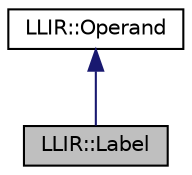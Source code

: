 digraph "LLIR::Label"
{
 // LATEX_PDF_SIZE
  edge [fontname="Helvetica",fontsize="10",labelfontname="Helvetica",labelfontsize="10"];
  node [fontname="Helvetica",fontsize="10",shape=record];
  Node1 [label="LLIR::Label",height=0.2,width=0.4,color="black", fillcolor="grey75", style="filled", fontcolor="black",tooltip="An LLIR label."];
  Node2 -> Node1 [dir="back",color="midnightblue",fontsize="10",style="solid"];
  Node2 [label="LLIR::Operand",height=0.2,width=0.4,color="black", fillcolor="white", style="filled",URL="$classLLIR_1_1Operand.html",tooltip="The base for LLIR operands."];
}
